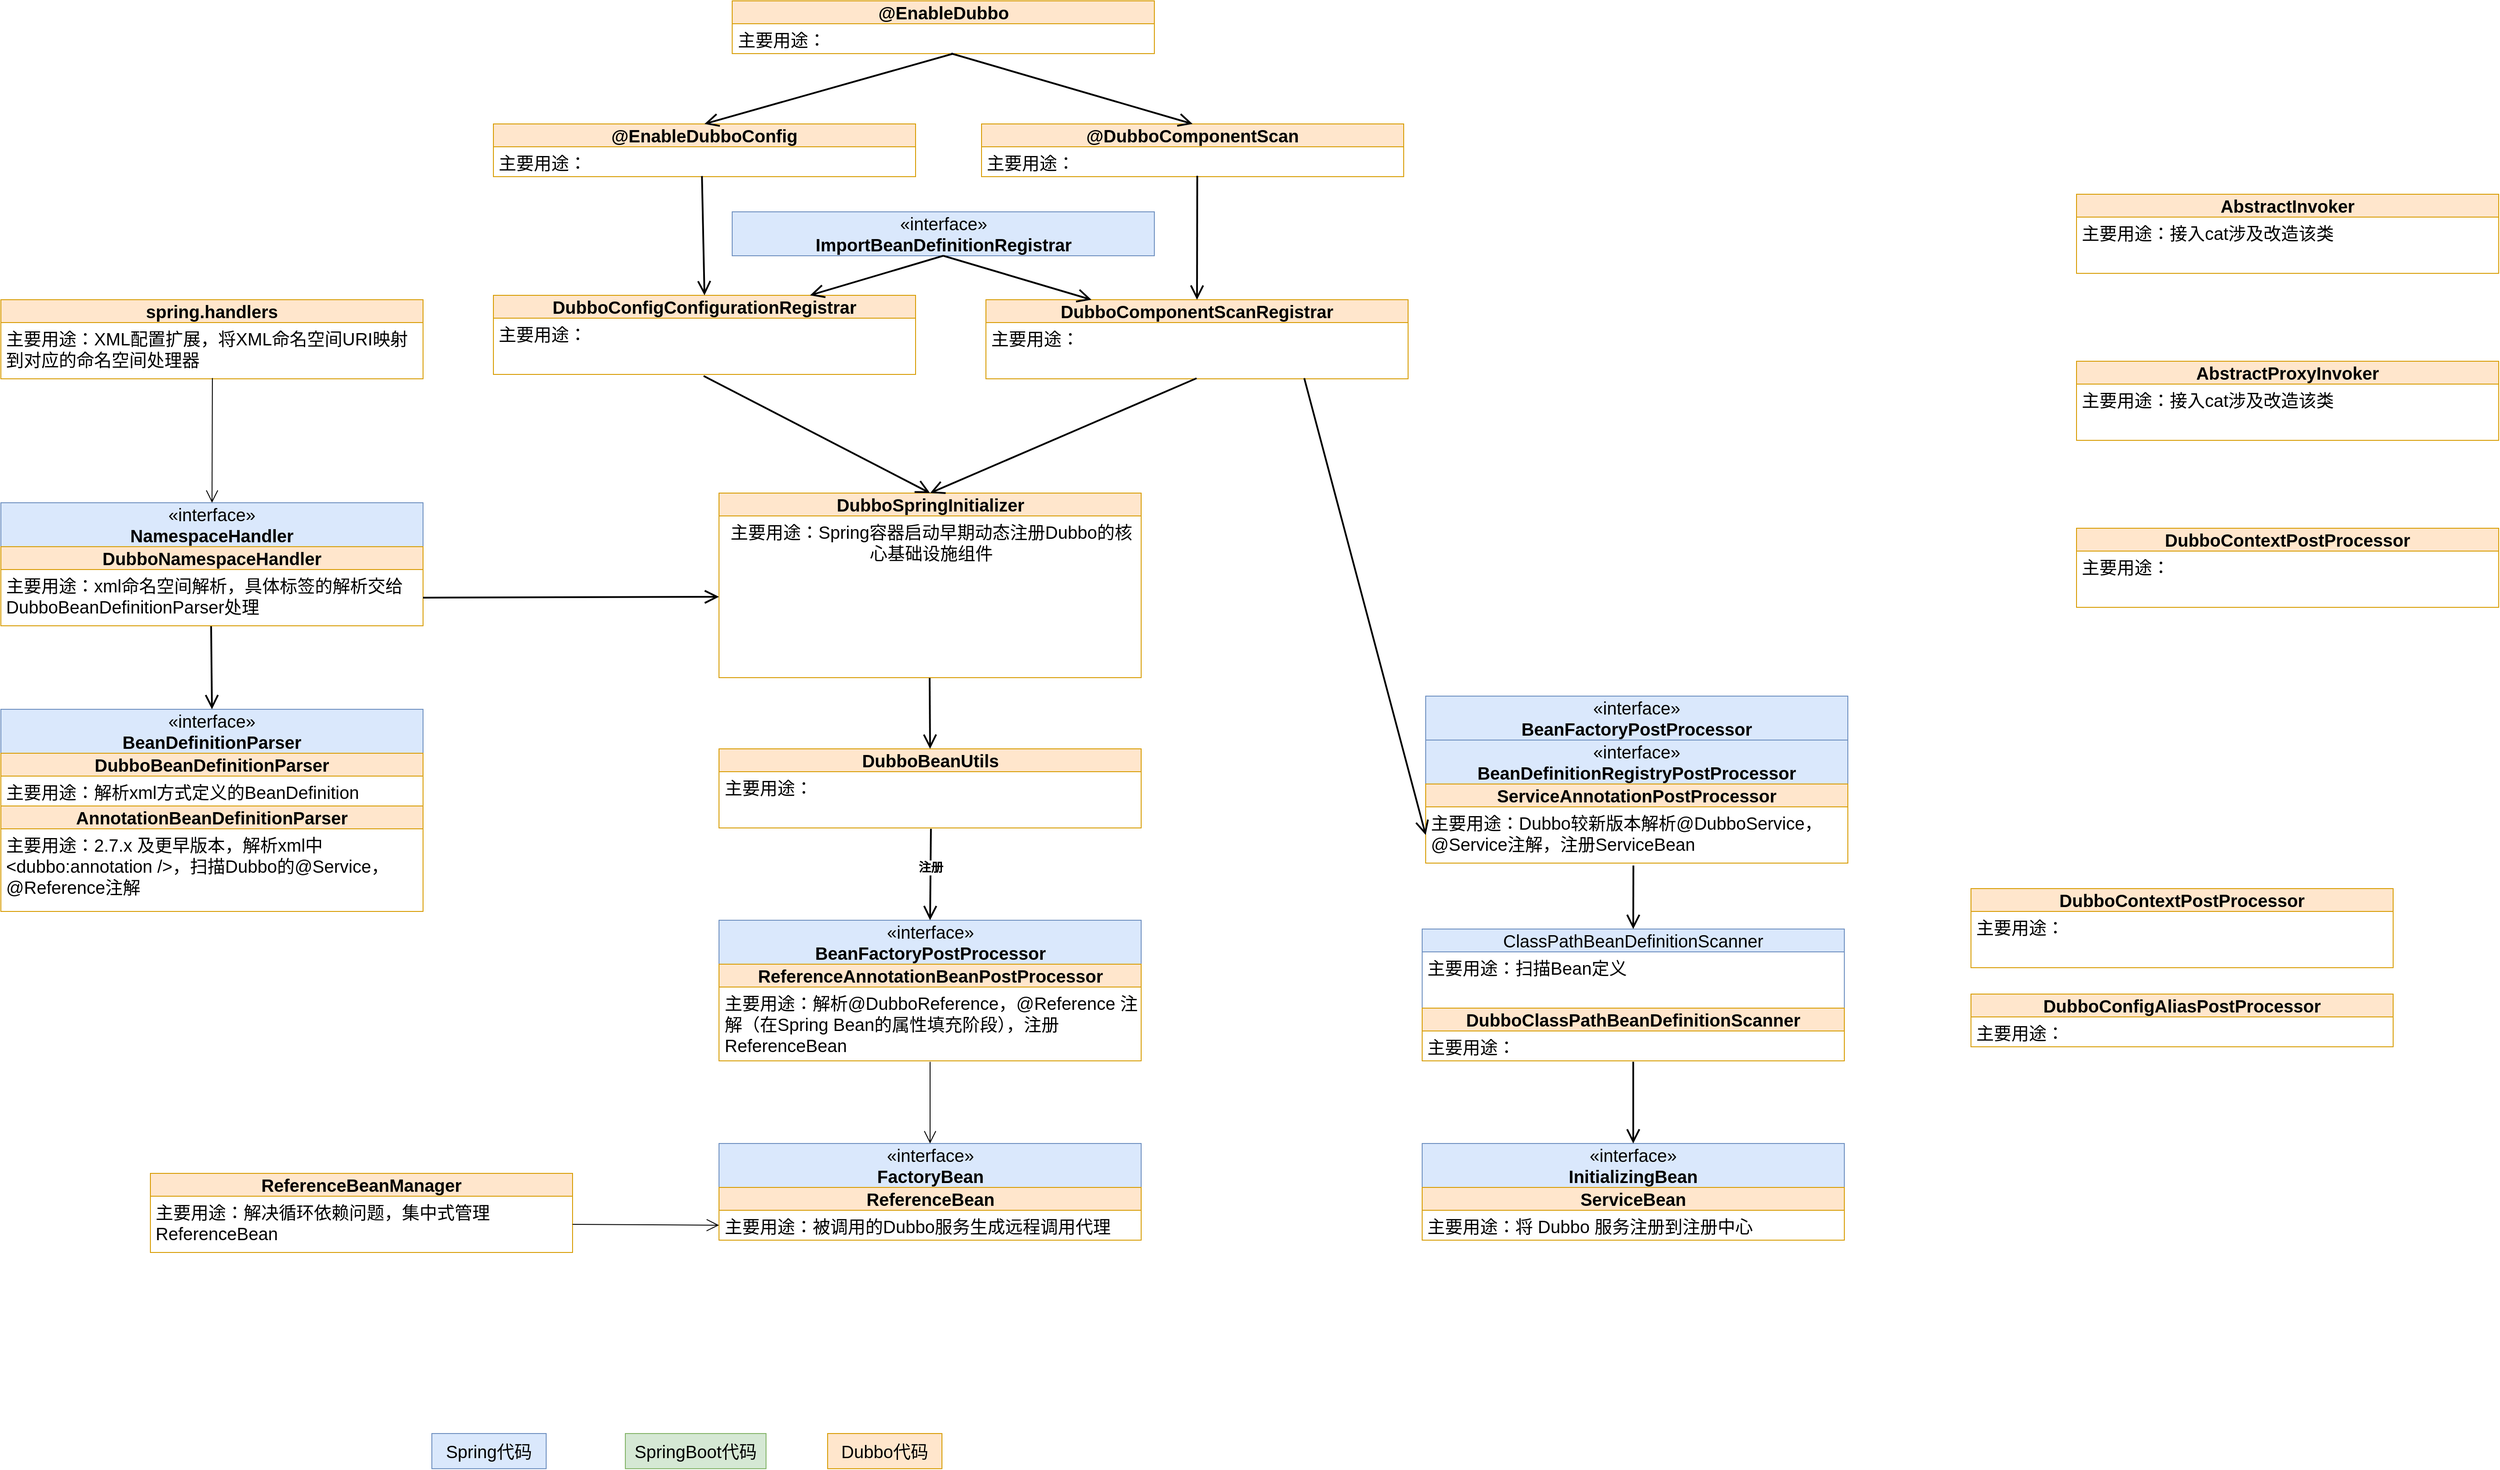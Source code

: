 <mxfile version="28.0.6">
  <diagram name="第 1 页" id="xwlVY48jZOfA3PrioJLu">
    <mxGraphModel dx="2253" dy="1991" grid="1" gridSize="10" guides="1" tooltips="1" connect="1" arrows="1" fold="1" page="1" pageScale="1" pageWidth="827" pageHeight="1169" math="0" shadow="0">
      <root>
        <mxCell id="0" />
        <mxCell id="1" parent="0" />
        <mxCell id="1j3soAuKBiSglBNwDgY3-29" value="Spring代码" style="rounded=0;whiteSpace=wrap;html=1;fontSize=20;fillColor=#dae8fc;strokeColor=#6c8ebf;" parent="1" vertex="1">
          <mxGeometry x="-230" y="1400" width="130" height="40" as="geometry" />
        </mxCell>
        <mxCell id="1j3soAuKBiSglBNwDgY3-30" value="Dubbo代码" style="rounded=0;whiteSpace=wrap;html=1;fontSize=20;fillColor=#ffe6cc;strokeColor=#d79b00;" parent="1" vertex="1">
          <mxGeometry x="220" y="1400" width="130" height="40" as="geometry" />
        </mxCell>
        <mxCell id="MJl2RSiWA88DYP8mbdHT-1" value="«interface»&lt;br&gt;&lt;b&gt;NamespaceHandler&lt;/b&gt;" style="html=1;whiteSpace=wrap;fontSize=20;fillColor=#dae8fc;strokeColor=#6c8ebf;" parent="1" vertex="1">
          <mxGeometry x="-720" y="341" width="480" height="50" as="geometry" />
        </mxCell>
        <mxCell id="MJl2RSiWA88DYP8mbdHT-23" value="&lt;span style=&quot;font-size: 20px;&quot;&gt;&lt;b&gt;DubboNamespaceHandler&lt;/b&gt;&lt;/span&gt;" style="swimlane;fontStyle=0;childLayout=stackLayout;horizontal=1;startSize=26;fillColor=#ffe6cc;horizontalStack=0;resizeParent=1;resizeParentMax=0;resizeLast=0;collapsible=1;marginBottom=0;whiteSpace=wrap;html=1;strokeColor=#d79b00;" parent="1" vertex="1">
          <mxGeometry x="-720" y="391" width="480" height="90" as="geometry" />
        </mxCell>
        <mxCell id="MJl2RSiWA88DYP8mbdHT-24" value="主要用途：xml命名空间解析，具体标签的解析交给DubboBeanDefinitionParser处理" style="text;strokeColor=none;fillColor=none;align=left;verticalAlign=top;spacingLeft=4;spacingRight=4;overflow=hidden;rotatable=0;points=[[0,0.5],[1,0.5]];portConstraint=eastwest;whiteSpace=wrap;html=1;fontSize=20;" parent="MJl2RSiWA88DYP8mbdHT-23" vertex="1">
          <mxGeometry y="26" width="480" height="64" as="geometry" />
        </mxCell>
        <mxCell id="MJl2RSiWA88DYP8mbdHT-43" value="«interface»&lt;br&gt;&lt;b&gt;BeanDefinitionParser&lt;/b&gt;" style="html=1;whiteSpace=wrap;fontSize=20;fillColor=#dae8fc;strokeColor=#6c8ebf;" parent="1" vertex="1">
          <mxGeometry x="-720" y="576" width="480" height="50" as="geometry" />
        </mxCell>
        <mxCell id="MJl2RSiWA88DYP8mbdHT-44" value="&lt;span style=&quot;font-size: 20px;&quot;&gt;&lt;b&gt;DubboBeanDefinitionParser&lt;/b&gt;&lt;/span&gt;" style="swimlane;fontStyle=0;childLayout=stackLayout;horizontal=1;startSize=26;fillColor=#ffe6cc;horizontalStack=0;resizeParent=1;resizeParentMax=0;resizeLast=0;collapsible=1;marginBottom=0;whiteSpace=wrap;html=1;strokeColor=#d79b00;" parent="1" vertex="1">
          <mxGeometry x="-720" y="626" width="480" height="60" as="geometry" />
        </mxCell>
        <mxCell id="MJl2RSiWA88DYP8mbdHT-45" value="主要用途：解析xml方式定义的BeanDefinition" style="text;strokeColor=none;fillColor=none;align=left;verticalAlign=top;spacingLeft=4;spacingRight=4;overflow=hidden;rotatable=0;points=[[0,0.5],[1,0.5]];portConstraint=eastwest;whiteSpace=wrap;html=1;fontSize=20;" parent="MJl2RSiWA88DYP8mbdHT-44" vertex="1">
          <mxGeometry y="26" width="480" height="34" as="geometry" />
        </mxCell>
        <mxCell id="MJl2RSiWA88DYP8mbdHT-46" value="&lt;span style=&quot;font-size: 20px;&quot;&gt;&lt;b&gt;AnnotationBeanDefinitionParser&lt;/b&gt;&lt;/span&gt;" style="swimlane;fontStyle=0;childLayout=stackLayout;horizontal=1;startSize=26;fillColor=#ffe6cc;horizontalStack=0;resizeParent=1;resizeParentMax=0;resizeLast=0;collapsible=1;marginBottom=0;whiteSpace=wrap;html=1;strokeColor=#d79b00;" parent="1" vertex="1">
          <mxGeometry x="-720" y="686" width="480" height="120" as="geometry" />
        </mxCell>
        <mxCell id="MJl2RSiWA88DYP8mbdHT-47" value="主要用途：2.7.x 及更早版本，解析xml中&amp;lt;dubbo:annotation /&amp;gt;，扫描Dubbo的@Service，@Reference注解&amp;nbsp;" style="text;strokeColor=none;fillColor=none;align=left;verticalAlign=top;spacingLeft=4;spacingRight=4;overflow=hidden;rotatable=0;points=[[0,0.5],[1,0.5]];portConstraint=eastwest;whiteSpace=wrap;html=1;fontSize=20;" parent="MJl2RSiWA88DYP8mbdHT-46" vertex="1">
          <mxGeometry y="26" width="480" height="94" as="geometry" />
        </mxCell>
        <mxCell id="kx4sPDKNxDJQQ7E9ZJhp-7" value="«interface»&lt;br&gt;&lt;b&gt;FactoryBean&lt;/b&gt;" style="html=1;whiteSpace=wrap;fontSize=20;fillColor=#dae8fc;strokeColor=#6c8ebf;" parent="1" vertex="1">
          <mxGeometry x="96.5" y="1070" width="480" height="50" as="geometry" />
        </mxCell>
        <mxCell id="kx4sPDKNxDJQQ7E9ZJhp-8" value="&lt;span style=&quot;font-size: 20px;&quot;&gt;&lt;b&gt;ReferenceBean&lt;/b&gt;&lt;/span&gt;" style="swimlane;fontStyle=0;childLayout=stackLayout;horizontal=1;startSize=26;fillColor=#ffe6cc;horizontalStack=0;resizeParent=1;resizeParentMax=0;resizeLast=0;collapsible=1;marginBottom=0;whiteSpace=wrap;html=1;strokeColor=#d79b00;" parent="1" vertex="1">
          <mxGeometry x="96.5" y="1120" width="480" height="60" as="geometry" />
        </mxCell>
        <mxCell id="kx4sPDKNxDJQQ7E9ZJhp-9" value="主要用途：被调用的Dubbo服务生成远程调用代理" style="text;strokeColor=none;fillColor=none;align=left;verticalAlign=top;spacingLeft=4;spacingRight=4;overflow=hidden;rotatable=0;points=[[0,0.5],[1,0.5]];portConstraint=eastwest;whiteSpace=wrap;html=1;fontSize=20;" parent="kx4sPDKNxDJQQ7E9ZJhp-8" vertex="1">
          <mxGeometry y="26" width="480" height="34" as="geometry" />
        </mxCell>
        <mxCell id="kx4sPDKNxDJQQ7E9ZJhp-10" value="" style="endArrow=open;endFill=1;endSize=12;html=1;rounded=0;exitX=0.498;exitY=1.008;exitDx=0;exitDy=0;exitPerimeter=0;entryX=0.5;entryY=0;entryDx=0;entryDy=0;strokeWidth=2;" parent="1" source="MJl2RSiWA88DYP8mbdHT-24" target="MJl2RSiWA88DYP8mbdHT-43" edge="1">
          <mxGeometry width="160" relative="1" as="geometry">
            <mxPoint x="-460" y="501" as="sourcePoint" />
            <mxPoint x="-300" y="501" as="targetPoint" />
          </mxGeometry>
        </mxCell>
        <mxCell id="kx4sPDKNxDJQQ7E9ZJhp-16" value="&lt;span style=&quot;font-size: 20px; font-weight: 700;&quot;&gt;DubboConfigAliasPostProcessor&lt;/span&gt;" style="swimlane;fontStyle=0;childLayout=stackLayout;horizontal=1;startSize=26;fillColor=#ffe6cc;horizontalStack=0;resizeParent=1;resizeParentMax=0;resizeLast=0;collapsible=1;marginBottom=0;whiteSpace=wrap;html=1;strokeColor=#d79b00;" parent="1" vertex="1">
          <mxGeometry x="1520" y="900" width="480" height="60" as="geometry" />
        </mxCell>
        <mxCell id="kx4sPDKNxDJQQ7E9ZJhp-17" value="主要用途：" style="text;strokeColor=none;fillColor=none;align=left;verticalAlign=top;spacingLeft=4;spacingRight=4;overflow=hidden;rotatable=0;points=[[0,0.5],[1,0.5]];portConstraint=eastwest;whiteSpace=wrap;html=1;fontSize=20;" parent="kx4sPDKNxDJQQ7E9ZJhp-16" vertex="1">
          <mxGeometry y="26" width="480" height="34" as="geometry" />
        </mxCell>
        <mxCell id="kx4sPDKNxDJQQ7E9ZJhp-32" value="&lt;span style=&quot;font-size: 20px;&quot;&gt;&lt;b&gt;DubboBeanUtils&lt;/b&gt;&lt;/span&gt;" style="swimlane;fontStyle=0;childLayout=stackLayout;horizontal=1;startSize=26;fillColor=#ffe6cc;horizontalStack=0;resizeParent=1;resizeParentMax=0;resizeLast=0;collapsible=1;marginBottom=0;whiteSpace=wrap;html=1;strokeColor=#d79b00;" parent="1" vertex="1">
          <mxGeometry x="96.5" y="621" width="480" height="90" as="geometry" />
        </mxCell>
        <mxCell id="kx4sPDKNxDJQQ7E9ZJhp-33" value="&lt;div style=&quot;text-align: center;&quot;&gt;&lt;span style=&quot;background-color: transparent; color: light-dark(rgb(0, 0, 0), rgb(255, 255, 255));&quot;&gt;主要用途：&lt;/span&gt;&lt;/div&gt;" style="text;strokeColor=none;fillColor=none;align=left;verticalAlign=top;spacingLeft=4;spacingRight=4;overflow=hidden;rotatable=0;points=[[0,0.5],[1,0.5]];portConstraint=eastwest;whiteSpace=wrap;html=1;fontSize=20;" parent="kx4sPDKNxDJQQ7E9ZJhp-32" vertex="1">
          <mxGeometry y="26" width="480" height="64" as="geometry" />
        </mxCell>
        <mxCell id="kx4sPDKNxDJQQ7E9ZJhp-34" value="&lt;span style=&quot;font-size: 20px;&quot;&gt;&lt;b&gt;DubboSpringInitializer&lt;/b&gt;&lt;/span&gt;" style="swimlane;fontStyle=0;childLayout=stackLayout;horizontal=1;startSize=26;fillColor=#ffe6cc;horizontalStack=0;resizeParent=1;resizeParentMax=0;resizeLast=0;collapsible=1;marginBottom=0;whiteSpace=wrap;html=1;strokeColor=#d79b00;" parent="1" vertex="1">
          <mxGeometry x="96.5" y="330" width="480" height="210" as="geometry" />
        </mxCell>
        <mxCell id="kx4sPDKNxDJQQ7E9ZJhp-35" value="&lt;div style=&quot;text-align: center;&quot;&gt;&lt;span style=&quot;background-color: transparent; color: light-dark(rgb(0, 0, 0), rgb(255, 255, 255));&quot;&gt;主要用途：&lt;/span&gt;&lt;span style=&quot;background-color: transparent; text-align: left;&quot;&gt;Spring容器启动早期动态注册Dubbo的核心基础设施组件&lt;/span&gt;&lt;/div&gt;" style="text;strokeColor=none;fillColor=none;align=left;verticalAlign=top;spacingLeft=4;spacingRight=4;overflow=hidden;rotatable=0;points=[[0,0.5],[1,0.5]];portConstraint=eastwest;whiteSpace=wrap;html=1;fontSize=20;" parent="kx4sPDKNxDJQQ7E9ZJhp-34" vertex="1">
          <mxGeometry y="26" width="480" height="184" as="geometry" />
        </mxCell>
        <mxCell id="kx4sPDKNxDJQQ7E9ZJhp-36" value="" style="endArrow=open;endFill=1;endSize=12;html=1;rounded=0;entryX=0;entryY=0.5;entryDx=0;entryDy=0;strokeWidth=2;exitX=1;exitY=0.5;exitDx=0;exitDy=0;" parent="1" source="MJl2RSiWA88DYP8mbdHT-24" target="kx4sPDKNxDJQQ7E9ZJhp-35" edge="1">
          <mxGeometry width="160" relative="1" as="geometry">
            <mxPoint x="-80" y="388" as="sourcePoint" />
            <mxPoint x="250" y="660" as="targetPoint" />
          </mxGeometry>
        </mxCell>
        <mxCell id="kx4sPDKNxDJQQ7E9ZJhp-37" value="&lt;span style=&quot;font-size: 20px;&quot;&gt;&lt;b&gt;DubboConfigConfigurationRegistrar&lt;/b&gt;&lt;/span&gt;" style="swimlane;fontStyle=0;childLayout=stackLayout;horizontal=1;startSize=26;fillColor=#ffe6cc;horizontalStack=0;resizeParent=1;resizeParentMax=0;resizeLast=0;collapsible=1;marginBottom=0;whiteSpace=wrap;html=1;strokeColor=#d79b00;" parent="1" vertex="1">
          <mxGeometry x="-160" y="105" width="480" height="90" as="geometry" />
        </mxCell>
        <mxCell id="kx4sPDKNxDJQQ7E9ZJhp-38" value="&lt;div style=&quot;text-align: center;&quot;&gt;&lt;span style=&quot;background-color: transparent; color: light-dark(rgb(0, 0, 0), rgb(255, 255, 255));&quot;&gt;主要用途：&lt;/span&gt;&lt;/div&gt;" style="text;strokeColor=none;fillColor=none;align=left;verticalAlign=top;spacingLeft=4;spacingRight=4;overflow=hidden;rotatable=0;points=[[0,0.5],[1,0.5]];portConstraint=eastwest;whiteSpace=wrap;html=1;fontSize=20;" parent="kx4sPDKNxDJQQ7E9ZJhp-37" vertex="1">
          <mxGeometry y="26" width="480" height="64" as="geometry" />
        </mxCell>
        <mxCell id="kx4sPDKNxDJQQ7E9ZJhp-39" value="" style="endArrow=open;endFill=1;endSize=12;html=1;rounded=0;exitX=0.498;exitY=1.027;exitDx=0;exitDy=0;exitPerimeter=0;entryX=0.5;entryY=0;entryDx=0;entryDy=0;strokeWidth=2;" parent="1" source="kx4sPDKNxDJQQ7E9ZJhp-38" target="kx4sPDKNxDJQQ7E9ZJhp-34" edge="1">
          <mxGeometry width="160" relative="1" as="geometry">
            <mxPoint x="199" y="280" as="sourcePoint" />
            <mxPoint x="359" y="280" as="targetPoint" />
          </mxGeometry>
        </mxCell>
        <mxCell id="kx4sPDKNxDJQQ7E9ZJhp-40" value="&lt;span style=&quot;font-size: 20px;&quot;&gt;&lt;b&gt;DubboComponentScanRegistrar&lt;/b&gt;&lt;/span&gt;" style="swimlane;fontStyle=0;childLayout=stackLayout;horizontal=1;startSize=26;fillColor=#ffe6cc;horizontalStack=0;resizeParent=1;resizeParentMax=0;resizeLast=0;collapsible=1;marginBottom=0;whiteSpace=wrap;html=1;strokeColor=#d79b00;" parent="1" vertex="1">
          <mxGeometry x="400" y="110" width="480" height="90" as="geometry" />
        </mxCell>
        <mxCell id="kx4sPDKNxDJQQ7E9ZJhp-41" value="&lt;div style=&quot;text-align: center;&quot;&gt;&lt;span style=&quot;background-color: transparent; color: light-dark(rgb(0, 0, 0), rgb(255, 255, 255));&quot;&gt;主要用途：&lt;/span&gt;&lt;/div&gt;" style="text;strokeColor=none;fillColor=none;align=left;verticalAlign=top;spacingLeft=4;spacingRight=4;overflow=hidden;rotatable=0;points=[[0,0.5],[1,0.5]];portConstraint=eastwest;whiteSpace=wrap;html=1;fontSize=20;" parent="kx4sPDKNxDJQQ7E9ZJhp-40" vertex="1">
          <mxGeometry y="26" width="480" height="64" as="geometry" />
        </mxCell>
        <mxCell id="kx4sPDKNxDJQQ7E9ZJhp-43" value="&lt;span style=&quot;font-size: 20px;&quot;&gt;&lt;b&gt;DubboContextPostProcessor&lt;/b&gt;&lt;/span&gt;" style="swimlane;fontStyle=0;childLayout=stackLayout;horizontal=1;startSize=26;fillColor=#ffe6cc;horizontalStack=0;resizeParent=1;resizeParentMax=0;resizeLast=0;collapsible=1;marginBottom=0;whiteSpace=wrap;html=1;strokeColor=#d79b00;" parent="1" vertex="1">
          <mxGeometry x="1520" y="780" width="480" height="90" as="geometry" />
        </mxCell>
        <mxCell id="kx4sPDKNxDJQQ7E9ZJhp-44" value="&lt;div style=&quot;text-align: center;&quot;&gt;&lt;span style=&quot;background-color: transparent; color: light-dark(rgb(0, 0, 0), rgb(255, 255, 255));&quot;&gt;主要用途：&lt;/span&gt;&lt;/div&gt;" style="text;strokeColor=none;fillColor=none;align=left;verticalAlign=top;spacingLeft=4;spacingRight=4;overflow=hidden;rotatable=0;points=[[0,0.5],[1,0.5]];portConstraint=eastwest;whiteSpace=wrap;html=1;fontSize=20;" parent="kx4sPDKNxDJQQ7E9ZJhp-43" vertex="1">
          <mxGeometry y="26" width="480" height="64" as="geometry" />
        </mxCell>
        <mxCell id="kx4sPDKNxDJQQ7E9ZJhp-48" value="&lt;span style=&quot;font-size: 20px;&quot;&gt;&lt;b&gt;@EnableDubboConfig&lt;/b&gt;&lt;/span&gt;" style="swimlane;fontStyle=0;childLayout=stackLayout;horizontal=1;startSize=26;fillColor=#ffe6cc;horizontalStack=0;resizeParent=1;resizeParentMax=0;resizeLast=0;collapsible=1;marginBottom=0;whiteSpace=wrap;html=1;strokeColor=#d79b00;" parent="1" vertex="1">
          <mxGeometry x="-160" y="-90" width="480" height="60" as="geometry" />
        </mxCell>
        <mxCell id="kx4sPDKNxDJQQ7E9ZJhp-49" value="&lt;div style=&quot;text-align: center;&quot;&gt;&lt;span style=&quot;background-color: transparent; color: light-dark(rgb(0, 0, 0), rgb(255, 255, 255));&quot;&gt;主要用途：&lt;/span&gt;&lt;/div&gt;" style="text;strokeColor=none;fillColor=none;align=left;verticalAlign=top;spacingLeft=4;spacingRight=4;overflow=hidden;rotatable=0;points=[[0,0.5],[1,0.5]];portConstraint=eastwest;whiteSpace=wrap;html=1;fontSize=20;" parent="kx4sPDKNxDJQQ7E9ZJhp-48" vertex="1">
          <mxGeometry y="26" width="480" height="34" as="geometry" />
        </mxCell>
        <mxCell id="kx4sPDKNxDJQQ7E9ZJhp-50" value="&lt;span style=&quot;font-size: 20px;&quot;&gt;&lt;b&gt;@DubboComponentScan&lt;/b&gt;&lt;/span&gt;" style="swimlane;fontStyle=0;childLayout=stackLayout;horizontal=1;startSize=26;fillColor=#ffe6cc;horizontalStack=0;resizeParent=1;resizeParentMax=0;resizeLast=0;collapsible=1;marginBottom=0;whiteSpace=wrap;html=1;strokeColor=#d79b00;" parent="1" vertex="1">
          <mxGeometry x="395" y="-90" width="480" height="60" as="geometry" />
        </mxCell>
        <mxCell id="kx4sPDKNxDJQQ7E9ZJhp-51" value="&lt;div style=&quot;text-align: center;&quot;&gt;&lt;span style=&quot;background-color: transparent; color: light-dark(rgb(0, 0, 0), rgb(255, 255, 255));&quot;&gt;主要用途：&lt;/span&gt;&lt;/div&gt;" style="text;strokeColor=none;fillColor=none;align=left;verticalAlign=top;spacingLeft=4;spacingRight=4;overflow=hidden;rotatable=0;points=[[0,0.5],[1,0.5]];portConstraint=eastwest;whiteSpace=wrap;html=1;fontSize=20;" parent="kx4sPDKNxDJQQ7E9ZJhp-50" vertex="1">
          <mxGeometry y="26" width="480" height="34" as="geometry" />
        </mxCell>
        <mxCell id="kx4sPDKNxDJQQ7E9ZJhp-52" value="&lt;span style=&quot;font-size: 20px;&quot;&gt;&lt;b&gt;@EnableDubbo&lt;/b&gt;&lt;/span&gt;" style="swimlane;fontStyle=0;childLayout=stackLayout;horizontal=1;startSize=26;fillColor=#ffe6cc;horizontalStack=0;resizeParent=1;resizeParentMax=0;resizeLast=0;collapsible=1;marginBottom=0;whiteSpace=wrap;html=1;strokeColor=#d79b00;" parent="1" vertex="1">
          <mxGeometry x="111.5" y="-230" width="480" height="60" as="geometry" />
        </mxCell>
        <mxCell id="kx4sPDKNxDJQQ7E9ZJhp-53" value="&lt;div style=&quot;text-align: center;&quot;&gt;&lt;span style=&quot;background-color: transparent; color: light-dark(rgb(0, 0, 0), rgb(255, 255, 255));&quot;&gt;主要用途：&lt;/span&gt;&lt;/div&gt;" style="text;strokeColor=none;fillColor=none;align=left;verticalAlign=top;spacingLeft=4;spacingRight=4;overflow=hidden;rotatable=0;points=[[0,0.5],[1,0.5]];portConstraint=eastwest;whiteSpace=wrap;html=1;fontSize=20;" parent="kx4sPDKNxDJQQ7E9ZJhp-52" vertex="1">
          <mxGeometry y="26" width="480" height="34" as="geometry" />
        </mxCell>
        <mxCell id="kx4sPDKNxDJQQ7E9ZJhp-54" value="" style="endArrow=open;endFill=1;endSize=12;html=1;rounded=0;exitX=0.519;exitY=0.996;exitDx=0;exitDy=0;exitPerimeter=0;entryX=0.5;entryY=0;entryDx=0;entryDy=0;strokeWidth=2;" parent="1" source="kx4sPDKNxDJQQ7E9ZJhp-53" target="kx4sPDKNxDJQQ7E9ZJhp-50" edge="1">
          <mxGeometry width="160" relative="1" as="geometry">
            <mxPoint x="605" y="-60" as="sourcePoint" />
            <mxPoint x="765" y="-60" as="targetPoint" />
          </mxGeometry>
        </mxCell>
        <mxCell id="kx4sPDKNxDJQQ7E9ZJhp-55" value="" style="endArrow=open;endFill=1;endSize=12;html=1;rounded=0;entryX=0.5;entryY=0;entryDx=0;entryDy=0;exitX=0.523;exitY=1.004;exitDx=0;exitDy=0;exitPerimeter=0;strokeWidth=2;" parent="1" source="kx4sPDKNxDJQQ7E9ZJhp-53" target="kx4sPDKNxDJQQ7E9ZJhp-48" edge="1">
          <mxGeometry width="160" relative="1" as="geometry">
            <mxPoint x="585" y="-230" as="sourcePoint" />
            <mxPoint x="705" y="-180" as="targetPoint" />
          </mxGeometry>
        </mxCell>
        <mxCell id="kx4sPDKNxDJQQ7E9ZJhp-56" value="" style="endArrow=open;endFill=1;endSize=12;html=1;rounded=0;exitX=0.499;exitY=0.99;exitDx=0;exitDy=0;exitPerimeter=0;entryX=0.5;entryY=0;entryDx=0;entryDy=0;strokeWidth=2;" parent="1" source="kx4sPDKNxDJQQ7E9ZJhp-41" target="kx4sPDKNxDJQQ7E9ZJhp-34" edge="1">
          <mxGeometry width="160" relative="1" as="geometry">
            <mxPoint x="710" y="270" as="sourcePoint" />
            <mxPoint x="870" y="270" as="targetPoint" />
          </mxGeometry>
        </mxCell>
        <mxCell id="kx4sPDKNxDJQQ7E9ZJhp-58" value="«interface»&lt;br&gt;&lt;b&gt;BeanFactoryPostProcessor&lt;/b&gt;" style="html=1;whiteSpace=wrap;fontSize=20;fillColor=#dae8fc;strokeColor=#6c8ebf;" parent="1" vertex="1">
          <mxGeometry x="96.5" y="816" width="480" height="50" as="geometry" />
        </mxCell>
        <mxCell id="kx4sPDKNxDJQQ7E9ZJhp-59" value="&lt;span style=&quot;font-size: 20px; font-weight: 700;&quot;&gt;ReferenceAnnotationBeanPostProcessor&lt;/span&gt;" style="swimlane;fontStyle=0;childLayout=stackLayout;horizontal=1;startSize=26;fillColor=#ffe6cc;horizontalStack=0;resizeParent=1;resizeParentMax=0;resizeLast=0;collapsible=1;marginBottom=0;whiteSpace=wrap;html=1;strokeColor=#d79b00;" parent="1" vertex="1">
          <mxGeometry x="96.5" y="866" width="480" height="110" as="geometry" />
        </mxCell>
        <mxCell id="kx4sPDKNxDJQQ7E9ZJhp-60" value="主要用途：解析@DubboReference，@Reference 注解（在Spring Bean的属性填充阶段），注册ReferenceBean" style="text;strokeColor=none;fillColor=none;align=left;verticalAlign=top;spacingLeft=4;spacingRight=4;overflow=hidden;rotatable=0;points=[[0,0.5],[1,0.5]];portConstraint=eastwest;whiteSpace=wrap;html=1;fontSize=20;" parent="kx4sPDKNxDJQQ7E9ZJhp-59" vertex="1">
          <mxGeometry y="26" width="480" height="84" as="geometry" />
        </mxCell>
        <mxCell id="kx4sPDKNxDJQQ7E9ZJhp-61" value="" style="endArrow=open;endFill=1;endSize=12;html=1;rounded=0;exitX=0.499;exitY=1.002;exitDx=0;exitDy=0;exitPerimeter=0;entryX=0.5;entryY=0;entryDx=0;entryDy=0;strokeWidth=2;" parent="1" source="kx4sPDKNxDJQQ7E9ZJhp-35" target="kx4sPDKNxDJQQ7E9ZJhp-32" edge="1">
          <mxGeometry width="160" relative="1" as="geometry">
            <mxPoint x="620" y="670" as="sourcePoint" />
            <mxPoint x="780" y="670" as="targetPoint" />
          </mxGeometry>
        </mxCell>
        <mxCell id="kx4sPDKNxDJQQ7E9ZJhp-62" value="" style="endArrow=open;endFill=1;endSize=12;html=1;rounded=0;exitX=0.502;exitY=1.015;exitDx=0;exitDy=0;exitPerimeter=0;entryX=0.5;entryY=0;entryDx=0;entryDy=0;strokeWidth=2;fontSize=15;" parent="1" source="kx4sPDKNxDJQQ7E9ZJhp-33" target="kx4sPDKNxDJQQ7E9ZJhp-58" edge="1">
          <mxGeometry width="160" relative="1" as="geometry">
            <mxPoint x="570" y="810" as="sourcePoint" />
            <mxPoint x="730" y="810" as="targetPoint" />
          </mxGeometry>
        </mxCell>
        <mxCell id="r4sQ5H7cFToyG9vY6RSI-30" value="注册" style="edgeLabel;html=1;align=center;verticalAlign=middle;resizable=0;points=[];fontSize=14;fontStyle=1" parent="kx4sPDKNxDJQQ7E9ZJhp-62" vertex="1" connectable="0">
          <mxGeometry x="-0.185" relative="1" as="geometry">
            <mxPoint y="1" as="offset" />
          </mxGeometry>
        </mxCell>
        <mxCell id="kx4sPDKNxDJQQ7E9ZJhp-70" value="" style="endArrow=open;endFill=1;endSize=12;html=1;rounded=0;exitX=0.5;exitY=1.013;exitDx=0;exitDy=0;exitPerimeter=0;entryX=0.5;entryY=0;entryDx=0;entryDy=0;" parent="1" source="kx4sPDKNxDJQQ7E9ZJhp-60" target="kx4sPDKNxDJQQ7E9ZJhp-7" edge="1">
          <mxGeometry width="160" relative="1" as="geometry">
            <mxPoint x="730" y="1120" as="sourcePoint" />
            <mxPoint x="890" y="1120" as="targetPoint" />
          </mxGeometry>
        </mxCell>
        <mxCell id="kx4sPDKNxDJQQ7E9ZJhp-71" value="&lt;span style=&quot;font-size: 20px;&quot;&gt;&lt;b&gt;spring.handlers&lt;/b&gt;&lt;/span&gt;" style="swimlane;fontStyle=0;childLayout=stackLayout;horizontal=1;startSize=26;fillColor=#ffe6cc;horizontalStack=0;resizeParent=1;resizeParentMax=0;resizeLast=0;collapsible=1;marginBottom=0;whiteSpace=wrap;html=1;strokeColor=#d79b00;" parent="1" vertex="1">
          <mxGeometry x="-720" y="110" width="480" height="90" as="geometry" />
        </mxCell>
        <mxCell id="kx4sPDKNxDJQQ7E9ZJhp-72" value="&lt;div style=&quot;text-align: left;&quot;&gt;&lt;span style=&quot;background-color: transparent; color: light-dark(rgb(0, 0, 0), rgb(255, 255, 255));&quot;&gt;主要用途：&lt;/span&gt;&lt;span style=&quot;background-color: transparent;&quot;&gt;XML配置扩展，&lt;/span&gt;&lt;span style=&quot;background-color: transparent; color: light-dark(rgb(0, 0, 0), rgb(255, 255, 255));&quot;&gt;将XML命名空间URI映射到对应的命名空间处理器&lt;/span&gt;&lt;/div&gt;" style="text;strokeColor=none;fillColor=none;align=left;verticalAlign=top;spacingLeft=4;spacingRight=4;overflow=hidden;rotatable=0;points=[[0,0.5],[1,0.5]];portConstraint=eastwest;whiteSpace=wrap;html=1;fontSize=20;" parent="kx4sPDKNxDJQQ7E9ZJhp-71" vertex="1">
          <mxGeometry y="26" width="480" height="64" as="geometry" />
        </mxCell>
        <mxCell id="kx4sPDKNxDJQQ7E9ZJhp-73" value="" style="endArrow=open;endFill=1;endSize=12;html=1;rounded=0;exitX=0.501;exitY=0.987;exitDx=0;exitDy=0;exitPerimeter=0;" parent="1" source="kx4sPDKNxDJQQ7E9ZJhp-72" target="MJl2RSiWA88DYP8mbdHT-1" edge="1">
          <mxGeometry width="160" relative="1" as="geometry">
            <mxPoint x="-480" y="260" as="sourcePoint" />
            <mxPoint x="-320" y="260" as="targetPoint" />
          </mxGeometry>
        </mxCell>
        <mxCell id="7cc9NkJdc3gj587qjg6O-1" value="SpringBoot代码" style="rounded=0;whiteSpace=wrap;html=1;fontSize=20;fillColor=#d5e8d4;strokeColor=#82b366;" parent="1" vertex="1">
          <mxGeometry x="-10" y="1400" width="160" height="40" as="geometry" />
        </mxCell>
        <mxCell id="r4sQ5H7cFToyG9vY6RSI-1" value="&lt;span style=&quot;font-size: 20px;&quot;&gt;&lt;b&gt;ReferenceBeanManager&lt;/b&gt;&lt;/span&gt;" style="swimlane;fontStyle=0;childLayout=stackLayout;horizontal=1;startSize=26;fillColor=#ffe6cc;horizontalStack=0;resizeParent=1;resizeParentMax=0;resizeLast=0;collapsible=1;marginBottom=0;whiteSpace=wrap;html=1;strokeColor=#d79b00;" parent="1" vertex="1">
          <mxGeometry x="-550" y="1104" width="480" height="90" as="geometry" />
        </mxCell>
        <mxCell id="r4sQ5H7cFToyG9vY6RSI-2" value="&lt;div style=&quot;text-align: left;&quot;&gt;&lt;span style=&quot;background-color: transparent; color: light-dark(rgb(0, 0, 0), rgb(255, 255, 255));&quot;&gt;主要用途：&lt;/span&gt;&lt;span style=&quot;background-color: transparent; text-align: left;&quot;&gt;解决循环依赖问题，&lt;/span&gt;&lt;span style=&quot;background-color: transparent; text-align: left;&quot;&gt;集中式管理ReferenceBean&lt;/span&gt;&lt;/div&gt;" style="text;strokeColor=none;fillColor=none;align=left;verticalAlign=top;spacingLeft=4;spacingRight=4;overflow=hidden;rotatable=0;points=[[0,0.5],[1,0.5]];portConstraint=eastwest;whiteSpace=wrap;html=1;fontSize=20;" parent="r4sQ5H7cFToyG9vY6RSI-1" vertex="1">
          <mxGeometry y="26" width="480" height="64" as="geometry" />
        </mxCell>
        <mxCell id="r4sQ5H7cFToyG9vY6RSI-4" value="" style="endArrow=open;endFill=1;endSize=12;html=1;rounded=0;exitX=1;exitY=0.5;exitDx=0;exitDy=0;entryX=0;entryY=0.5;entryDx=0;entryDy=0;" parent="1" source="r4sQ5H7cFToyG9vY6RSI-2" target="kx4sPDKNxDJQQ7E9ZJhp-9" edge="1">
          <mxGeometry width="160" relative="1" as="geometry">
            <mxPoint x="-150" y="1250" as="sourcePoint" />
            <mxPoint x="10" y="1250" as="targetPoint" />
          </mxGeometry>
        </mxCell>
        <mxCell id="r4sQ5H7cFToyG9vY6RSI-5" value="«interface»&lt;br&gt;&lt;b&gt;BeanDefinitionRegistryPostProcessor&lt;/b&gt;" style="html=1;whiteSpace=wrap;fontSize=20;fillColor=#dae8fc;strokeColor=#6c8ebf;" parent="1" vertex="1">
          <mxGeometry x="900" y="611" width="480" height="50" as="geometry" />
        </mxCell>
        <mxCell id="r4sQ5H7cFToyG9vY6RSI-6" value="&lt;span style=&quot;font-size: 20px; font-weight: 700;&quot;&gt;ServiceAnnotationPostProcessor&lt;/span&gt;" style="swimlane;fontStyle=0;childLayout=stackLayout;horizontal=1;startSize=26;fillColor=#ffe6cc;horizontalStack=0;resizeParent=1;resizeParentMax=0;resizeLast=0;collapsible=1;marginBottom=0;whiteSpace=wrap;html=1;strokeColor=#d79b00;" parent="1" vertex="1">
          <mxGeometry x="900" y="661" width="480" height="90" as="geometry" />
        </mxCell>
        <mxCell id="r4sQ5H7cFToyG9vY6RSI-7" value="主要用途：Dubbo较新版本解析@DubboService，@Service注解，注册ServiceBean" style="text;strokeColor=none;fillColor=none;align=left;verticalAlign=top;spacingLeft=4;spacingRight=4;overflow=hidden;rotatable=0;points=[[0,0.5],[1,0.5]];portConstraint=eastwest;whiteSpace=wrap;html=1;fontSize=20;" parent="r4sQ5H7cFToyG9vY6RSI-6" vertex="1">
          <mxGeometry y="26" width="480" height="64" as="geometry" />
        </mxCell>
        <mxCell id="r4sQ5H7cFToyG9vY6RSI-8" value="«interface»&lt;br&gt;&lt;b&gt;InitializingBean&lt;/b&gt;" style="html=1;whiteSpace=wrap;fontSize=20;fillColor=#dae8fc;strokeColor=#6c8ebf;" parent="1" vertex="1">
          <mxGeometry x="896" y="1070" width="480" height="50" as="geometry" />
        </mxCell>
        <mxCell id="r4sQ5H7cFToyG9vY6RSI-9" value="&lt;span style=&quot;font-size: 20px;&quot;&gt;&lt;b&gt;ServiceBean&lt;/b&gt;&lt;/span&gt;" style="swimlane;fontStyle=0;childLayout=stackLayout;horizontal=1;startSize=26;fillColor=#ffe6cc;horizontalStack=0;resizeParent=1;resizeParentMax=0;resizeLast=0;collapsible=1;marginBottom=0;whiteSpace=wrap;html=1;strokeColor=#d79b00;" parent="1" vertex="1">
          <mxGeometry x="896" y="1120" width="480" height="60" as="geometry" />
        </mxCell>
        <mxCell id="r4sQ5H7cFToyG9vY6RSI-10" value="主要用途：将 Dubbo 服务注册到注册中心" style="text;strokeColor=none;fillColor=none;align=left;verticalAlign=top;spacingLeft=4;spacingRight=4;overflow=hidden;rotatable=0;points=[[0,0.5],[1,0.5]];portConstraint=eastwest;whiteSpace=wrap;html=1;fontSize=20;" parent="r4sQ5H7cFToyG9vY6RSI-9" vertex="1">
          <mxGeometry y="26" width="480" height="34" as="geometry" />
        </mxCell>
        <mxCell id="r4sQ5H7cFToyG9vY6RSI-11" value="«interface»&lt;br&gt;&lt;b&gt;BeanFactoryPostProcessor&lt;/b&gt;" style="html=1;whiteSpace=wrap;fontSize=20;fillColor=#dae8fc;strokeColor=#6c8ebf;" parent="1" vertex="1">
          <mxGeometry x="900" y="561" width="480" height="50" as="geometry" />
        </mxCell>
        <mxCell id="r4sQ5H7cFToyG9vY6RSI-21" value="" style="endArrow=open;endFill=1;endSize=12;html=1;rounded=0;entryX=0.5;entryY=0;entryDx=0;entryDy=0;strokeWidth=2;exitX=0.5;exitY=1.029;exitDx=0;exitDy=0;exitPerimeter=0;" parent="1" source="r4sQ5H7cFToyG9vY6RSI-35" target="r4sQ5H7cFToyG9vY6RSI-8" edge="1">
          <mxGeometry width="160" relative="1" as="geometry">
            <mxPoint x="1130" y="1004" as="sourcePoint" />
            <mxPoint x="1690" y="1037" as="targetPoint" />
          </mxGeometry>
        </mxCell>
        <mxCell id="r4sQ5H7cFToyG9vY6RSI-22" value="«interface»&lt;br&gt;&lt;b&gt;ImportBeanDefinitionRegistrar&lt;/b&gt;" style="html=1;whiteSpace=wrap;fontSize=20;fillColor=#dae8fc;strokeColor=#6c8ebf;" parent="1" vertex="1">
          <mxGeometry x="111.5" y="10" width="480" height="50" as="geometry" />
        </mxCell>
        <mxCell id="r4sQ5H7cFToyG9vY6RSI-23" value="" style="endArrow=open;endFill=1;endSize=12;html=1;rounded=0;exitX=0.511;exitY=0.969;exitDx=0;exitDy=0;exitPerimeter=0;entryX=0.5;entryY=0;entryDx=0;entryDy=0;strokeWidth=2;" parent="1" source="kx4sPDKNxDJQQ7E9ZJhp-51" target="kx4sPDKNxDJQQ7E9ZJhp-40" edge="1">
          <mxGeometry width="160" relative="1" as="geometry">
            <mxPoint x="1140" y="150" as="sourcePoint" />
            <mxPoint x="1300" y="150" as="targetPoint" />
          </mxGeometry>
        </mxCell>
        <mxCell id="r4sQ5H7cFToyG9vY6RSI-24" value="" style="endArrow=open;endFill=1;endSize=12;html=1;rounded=0;exitX=0.494;exitY=0.98;exitDx=0;exitDy=0;exitPerimeter=0;entryX=0.5;entryY=0;entryDx=0;entryDy=0;strokeWidth=2;" parent="1" source="kx4sPDKNxDJQQ7E9ZJhp-49" target="kx4sPDKNxDJQQ7E9ZJhp-37" edge="1">
          <mxGeometry width="160" relative="1" as="geometry">
            <mxPoint x="420" as="sourcePoint" />
            <mxPoint x="580" as="targetPoint" />
          </mxGeometry>
        </mxCell>
        <mxCell id="r4sQ5H7cFToyG9vY6RSI-25" value="" style="endArrow=open;endFill=1;endSize=12;html=1;rounded=0;exitX=0.5;exitY=1;exitDx=0;exitDy=0;entryX=0.75;entryY=0;entryDx=0;entryDy=0;strokeWidth=2;" parent="1" source="r4sQ5H7cFToyG9vY6RSI-22" target="kx4sPDKNxDJQQ7E9ZJhp-37" edge="1">
          <mxGeometry width="160" relative="1" as="geometry">
            <mxPoint x="980" y="20" as="sourcePoint" />
            <mxPoint x="1140" y="20" as="targetPoint" />
          </mxGeometry>
        </mxCell>
        <mxCell id="r4sQ5H7cFToyG9vY6RSI-26" value="" style="endArrow=open;endFill=1;endSize=12;html=1;rounded=0;exitX=0.5;exitY=1;exitDx=0;exitDy=0;entryX=0.25;entryY=0;entryDx=0;entryDy=0;strokeWidth=2;" parent="1" source="r4sQ5H7cFToyG9vY6RSI-22" target="kx4sPDKNxDJQQ7E9ZJhp-40" edge="1">
          <mxGeometry width="160" relative="1" as="geometry">
            <mxPoint x="1100" y="30" as="sourcePoint" />
            <mxPoint x="1260" y="30" as="targetPoint" />
          </mxGeometry>
        </mxCell>
        <mxCell id="r4sQ5H7cFToyG9vY6RSI-27" value="" style="endArrow=open;endFill=1;endSize=12;html=1;rounded=0;exitX=0.754;exitY=0.989;exitDx=0;exitDy=0;entryX=0;entryY=0.5;entryDx=0;entryDy=0;exitPerimeter=0;fontSize=14;fontStyle=1;strokeWidth=2;" parent="1" source="kx4sPDKNxDJQQ7E9ZJhp-41" target="r4sQ5H7cFToyG9vY6RSI-7" edge="1">
          <mxGeometry width="160" relative="1" as="geometry">
            <mxPoint x="760" y="270" as="sourcePoint" />
            <mxPoint x="1130" y="290" as="targetPoint" />
          </mxGeometry>
        </mxCell>
        <mxCell id="r4sQ5H7cFToyG9vY6RSI-32" value="&lt;span style=&quot;font-size: 20px;&quot;&gt;ClassPathBeanDefinitionScanner&lt;/span&gt;" style="swimlane;fontStyle=0;childLayout=stackLayout;horizontal=1;startSize=26;fillColor=#dae8fc;horizontalStack=0;resizeParent=1;resizeParentMax=0;resizeLast=0;collapsible=1;marginBottom=0;whiteSpace=wrap;html=1;strokeColor=#6c8ebf;" parent="1" vertex="1">
          <mxGeometry x="896" y="826" width="480" height="90" as="geometry" />
        </mxCell>
        <mxCell id="r4sQ5H7cFToyG9vY6RSI-33" value="&lt;div style=&quot;text-align: left;&quot;&gt;&lt;span style=&quot;background-color: transparent; color: light-dark(rgb(0, 0, 0), rgb(255, 255, 255));&quot;&gt;主要用途：扫描Bean定义&lt;/span&gt;&lt;/div&gt;" style="text;strokeColor=none;fillColor=none;align=left;verticalAlign=top;spacingLeft=4;spacingRight=4;overflow=hidden;rotatable=0;points=[[0,0.5],[1,0.5]];portConstraint=eastwest;whiteSpace=wrap;html=1;fontSize=20;" parent="r4sQ5H7cFToyG9vY6RSI-32" vertex="1">
          <mxGeometry y="26" width="480" height="64" as="geometry" />
        </mxCell>
        <mxCell id="r4sQ5H7cFToyG9vY6RSI-34" value="&lt;span style=&quot;font-size: 20px;&quot;&gt;&lt;b&gt;DubboClassPathBeanDefinitionScanner&lt;/b&gt;&lt;/span&gt;" style="swimlane;fontStyle=0;childLayout=stackLayout;horizontal=1;startSize=26;fillColor=#ffe6cc;horizontalStack=0;resizeParent=1;resizeParentMax=0;resizeLast=0;collapsible=1;marginBottom=0;whiteSpace=wrap;html=1;strokeColor=#d79b00;" parent="1" vertex="1">
          <mxGeometry x="896" y="916" width="480" height="60" as="geometry" />
        </mxCell>
        <mxCell id="r4sQ5H7cFToyG9vY6RSI-35" value="主要用途：" style="text;strokeColor=none;fillColor=none;align=left;verticalAlign=top;spacingLeft=4;spacingRight=4;overflow=hidden;rotatable=0;points=[[0,0.5],[1,0.5]];portConstraint=eastwest;whiteSpace=wrap;html=1;fontSize=20;" parent="r4sQ5H7cFToyG9vY6RSI-34" vertex="1">
          <mxGeometry y="26" width="480" height="34" as="geometry" />
        </mxCell>
        <mxCell id="r4sQ5H7cFToyG9vY6RSI-37" value="" style="endArrow=open;endFill=1;endSize=12;html=1;rounded=0;exitX=0.492;exitY=1.042;exitDx=0;exitDy=0;exitPerimeter=0;entryX=0.5;entryY=0;entryDx=0;entryDy=0;strokeWidth=2;" parent="1" source="r4sQ5H7cFToyG9vY6RSI-7" target="r4sQ5H7cFToyG9vY6RSI-32" edge="1">
          <mxGeometry width="160" relative="1" as="geometry">
            <mxPoint x="1470" y="1180" as="sourcePoint" />
            <mxPoint x="1630" y="1180" as="targetPoint" />
          </mxGeometry>
        </mxCell>
        <mxCell id="OFLG1O5rRiMJ6OSDFT6b-1" value="&lt;b&gt;AbstractProxyInvoker&lt;/b&gt;" style="swimlane;fontStyle=0;childLayout=stackLayout;horizontal=1;startSize=26;fillColor=#ffe6cc;horizontalStack=0;resizeParent=1;resizeParentMax=0;resizeLast=0;collapsible=1;marginBottom=0;whiteSpace=wrap;html=1;strokeColor=#d79b00;fontSize=20;" parent="1" vertex="1">
          <mxGeometry x="1640" y="180" width="480" height="90" as="geometry" />
        </mxCell>
        <mxCell id="OFLG1O5rRiMJ6OSDFT6b-2" value="&lt;div style=&quot;text-align: center;&quot;&gt;&lt;span style=&quot;background-color: transparent; color: light-dark(rgb(0, 0, 0), rgb(255, 255, 255));&quot;&gt;主要用途：&lt;/span&gt;&lt;span style=&quot;background-color: transparent; color: light-dark(rgb(0, 0, 0), rgb(255, 255, 255));&quot;&gt;接入cat涉及改造该类&lt;/span&gt;&lt;/div&gt;" style="text;strokeColor=none;fillColor=none;align=left;verticalAlign=top;spacingLeft=4;spacingRight=4;overflow=hidden;rotatable=0;points=[[0,0.5],[1,0.5]];portConstraint=eastwest;whiteSpace=wrap;html=1;fontSize=20;" parent="OFLG1O5rRiMJ6OSDFT6b-1" vertex="1">
          <mxGeometry y="26" width="480" height="64" as="geometry" />
        </mxCell>
        <mxCell id="OFLG1O5rRiMJ6OSDFT6b-3" value="&lt;span style=&quot;font-size: 20px;&quot;&gt;&lt;b&gt;DubboContextPostProcessor&lt;/b&gt;&lt;/span&gt;" style="swimlane;fontStyle=0;childLayout=stackLayout;horizontal=1;startSize=26;fillColor=#ffe6cc;horizontalStack=0;resizeParent=1;resizeParentMax=0;resizeLast=0;collapsible=1;marginBottom=0;whiteSpace=wrap;html=1;strokeColor=#d79b00;" parent="1" vertex="1">
          <mxGeometry x="1640" y="370" width="480" height="90" as="geometry" />
        </mxCell>
        <mxCell id="OFLG1O5rRiMJ6OSDFT6b-4" value="&lt;div style=&quot;text-align: center;&quot;&gt;&lt;span style=&quot;background-color: transparent; color: light-dark(rgb(0, 0, 0), rgb(255, 255, 255));&quot;&gt;主要用途：&lt;/span&gt;&lt;/div&gt;" style="text;strokeColor=none;fillColor=none;align=left;verticalAlign=top;spacingLeft=4;spacingRight=4;overflow=hidden;rotatable=0;points=[[0,0.5],[1,0.5]];portConstraint=eastwest;whiteSpace=wrap;html=1;fontSize=20;" parent="OFLG1O5rRiMJ6OSDFT6b-3" vertex="1">
          <mxGeometry y="26" width="480" height="64" as="geometry" />
        </mxCell>
        <mxCell id="OFLG1O5rRiMJ6OSDFT6b-5" value="&lt;span&gt;&lt;b&gt;AbstractInvoker&lt;/b&gt;&lt;/span&gt;" style="swimlane;fontStyle=0;childLayout=stackLayout;horizontal=1;startSize=26;fillColor=#ffe6cc;horizontalStack=0;resizeParent=1;resizeParentMax=0;resizeLast=0;collapsible=1;marginBottom=0;whiteSpace=wrap;html=1;strokeColor=#d79b00;fontSize=20;" parent="1" vertex="1">
          <mxGeometry x="1640" y="-10" width="480" height="90" as="geometry" />
        </mxCell>
        <mxCell id="OFLG1O5rRiMJ6OSDFT6b-6" value="&lt;div style=&quot;text-align: center;&quot;&gt;&lt;span style=&quot;background-color: transparent; color: light-dark(rgb(0, 0, 0), rgb(255, 255, 255));&quot;&gt;主要用途：&lt;/span&gt;&lt;span style=&quot;background-color: transparent; color: light-dark(rgb(0, 0, 0), rgb(255, 255, 255));&quot;&gt;接入cat涉及改造该类&lt;/span&gt;&lt;/div&gt;" style="text;strokeColor=none;fillColor=none;align=left;verticalAlign=top;spacingLeft=4;spacingRight=4;overflow=hidden;rotatable=0;points=[[0,0.5],[1,0.5]];portConstraint=eastwest;whiteSpace=wrap;html=1;fontSize=20;" parent="OFLG1O5rRiMJ6OSDFT6b-5" vertex="1">
          <mxGeometry y="26" width="480" height="64" as="geometry" />
        </mxCell>
      </root>
    </mxGraphModel>
  </diagram>
</mxfile>
